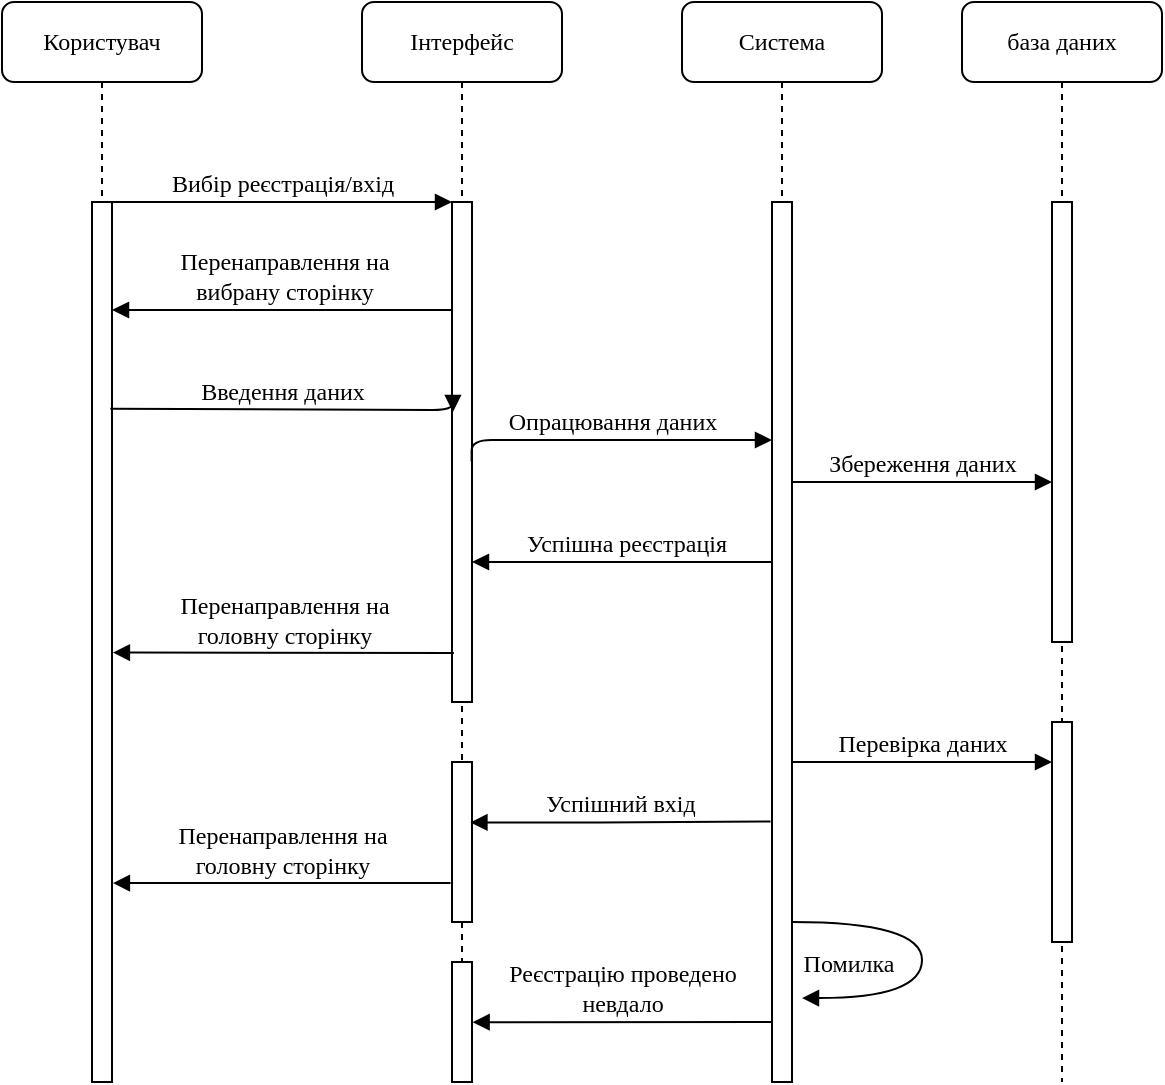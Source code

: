 <mxfile version="23.1.7" type="device">
  <diagram name="Page-1" id="13e1069c-82ec-6db2-03f1-153e76fe0fe0">
    <mxGraphModel dx="724" dy="390" grid="1" gridSize="10" guides="1" tooltips="1" connect="1" arrows="1" fold="1" page="1" pageScale="1" pageWidth="1100" pageHeight="850" background="none" math="0" shadow="0">
      <root>
        <mxCell id="0" />
        <mxCell id="1" parent="0" />
        <mxCell id="7baba1c4bc27f4b0-2" value="Інтерфейс" style="shape=umlLifeline;perimeter=lifelinePerimeter;whiteSpace=wrap;html=1;container=1;collapsible=0;recursiveResize=0;outlineConnect=0;rounded=1;shadow=0;comic=0;labelBackgroundColor=none;strokeWidth=1;fontFamily=Verdana;fontSize=12;align=center;" parent="1" vertex="1">
          <mxGeometry x="280" y="80" width="100" height="540" as="geometry" />
        </mxCell>
        <mxCell id="7baba1c4bc27f4b0-10" value="" style="html=1;points=[];perimeter=orthogonalPerimeter;rounded=0;shadow=0;comic=0;labelBackgroundColor=none;strokeWidth=1;fontFamily=Verdana;fontSize=12;align=center;" parent="7baba1c4bc27f4b0-2" vertex="1">
          <mxGeometry x="45" y="100" width="10" height="250" as="geometry" />
        </mxCell>
        <mxCell id="7baba1c4bc27f4b0-37" value="" style="html=1;points=[];perimeter=orthogonalPerimeter;rounded=0;shadow=0;comic=0;labelBackgroundColor=none;strokeWidth=1;fontFamily=Verdana;fontSize=12;align=center;" parent="7baba1c4bc27f4b0-2" vertex="1">
          <mxGeometry x="45" y="380" width="10" height="80" as="geometry" />
        </mxCell>
        <mxCell id="1N5uInq1RLeiW7y4xVUG-7" value="Успішна реєстрація" style="html=1;verticalAlign=bottom;endArrow=none;labelBackgroundColor=none;fontFamily=Verdana;fontSize=12;edgeStyle=elbowEdgeStyle;elbow=vertical;endFill=0;startArrow=block;startFill=1;" edge="1" parent="7baba1c4bc27f4b0-2">
          <mxGeometry relative="1" as="geometry">
            <mxPoint x="54.997" y="280.0" as="sourcePoint" />
            <mxPoint x="210.33" y="280.0" as="targetPoint" />
            <Array as="points">
              <mxPoint x="130" y="280" />
            </Array>
          </mxGeometry>
        </mxCell>
        <mxCell id="1N5uInq1RLeiW7y4xVUG-11" value="" style="html=1;points=[];perimeter=orthogonalPerimeter;rounded=0;shadow=0;comic=0;labelBackgroundColor=none;strokeWidth=1;fontFamily=Verdana;fontSize=12;align=center;" vertex="1" parent="7baba1c4bc27f4b0-2">
          <mxGeometry x="45" y="480" width="10" height="60" as="geometry" />
        </mxCell>
        <mxCell id="7baba1c4bc27f4b0-3" value="Система" style="shape=umlLifeline;perimeter=lifelinePerimeter;whiteSpace=wrap;html=1;container=1;collapsible=0;recursiveResize=0;outlineConnect=0;rounded=1;shadow=0;comic=0;labelBackgroundColor=none;strokeWidth=1;fontFamily=Verdana;fontSize=12;align=center;" parent="1" vertex="1">
          <mxGeometry x="440" y="80" width="100" height="540" as="geometry" />
        </mxCell>
        <mxCell id="7baba1c4bc27f4b0-13" value="" style="html=1;points=[];perimeter=orthogonalPerimeter;rounded=0;shadow=0;comic=0;labelBackgroundColor=none;strokeWidth=1;fontFamily=Verdana;fontSize=12;align=center;" parent="7baba1c4bc27f4b0-3" vertex="1">
          <mxGeometry x="45" y="100" width="10" height="440" as="geometry" />
        </mxCell>
        <mxCell id="1N5uInq1RLeiW7y4xVUG-4" value="Помилка" style="html=1;verticalAlign=bottom;endArrow=block;labelBackgroundColor=none;fontFamily=Verdana;fontSize=12;elbow=vertical;edgeStyle=orthogonalEdgeStyle;curved=1;entryX=1;entryY=0.286;entryPerimeter=0;" edge="1" parent="7baba1c4bc27f4b0-3">
          <mxGeometry x="0.72" y="-8" relative="1" as="geometry">
            <mxPoint x="55" y="460.03" as="sourcePoint" />
            <mxPoint x="60" y="498.05" as="targetPoint" />
            <Array as="points">
              <mxPoint x="120" y="460.03" />
              <mxPoint x="120" y="498.03" />
            </Array>
            <mxPoint as="offset" />
          </mxGeometry>
        </mxCell>
        <mxCell id="1N5uInq1RLeiW7y4xVUG-13" value="Перевірка даних" style="html=1;verticalAlign=bottom;endArrow=block;labelBackgroundColor=none;fontFamily=Verdana;fontSize=12;edgeStyle=elbowEdgeStyle;elbow=vertical;" edge="1" parent="7baba1c4bc27f4b0-3">
          <mxGeometry relative="1" as="geometry">
            <mxPoint x="55" y="380" as="sourcePoint" />
            <mxPoint x="185" y="380" as="targetPoint" />
            <Array as="points">
              <mxPoint x="170" y="380" />
            </Array>
          </mxGeometry>
        </mxCell>
        <mxCell id="7baba1c4bc27f4b0-4" value="база даних" style="shape=umlLifeline;perimeter=lifelinePerimeter;whiteSpace=wrap;html=1;container=1;collapsible=0;recursiveResize=0;outlineConnect=0;rounded=1;shadow=0;comic=0;labelBackgroundColor=none;strokeWidth=1;fontFamily=Verdana;fontSize=12;align=center;" parent="1" vertex="1">
          <mxGeometry x="580" y="80" width="100" height="540" as="geometry" />
        </mxCell>
        <mxCell id="7baba1c4bc27f4b0-8" value="Користувач" style="shape=umlLifeline;perimeter=lifelinePerimeter;whiteSpace=wrap;html=1;container=1;collapsible=0;recursiveResize=0;outlineConnect=0;rounded=1;shadow=0;comic=0;labelBackgroundColor=none;strokeWidth=1;fontFamily=Verdana;fontSize=12;align=center;" parent="1" vertex="1">
          <mxGeometry x="100" y="80" width="100" height="540" as="geometry" />
        </mxCell>
        <mxCell id="7baba1c4bc27f4b0-9" value="" style="html=1;points=[];perimeter=orthogonalPerimeter;rounded=0;shadow=0;comic=0;labelBackgroundColor=none;strokeWidth=1;fontFamily=Verdana;fontSize=12;align=center;" parent="7baba1c4bc27f4b0-8" vertex="1">
          <mxGeometry x="45" y="100" width="10" height="440" as="geometry" />
        </mxCell>
        <mxCell id="7baba1c4bc27f4b0-16" value="" style="html=1;points=[];perimeter=orthogonalPerimeter;rounded=0;shadow=0;comic=0;labelBackgroundColor=none;strokeWidth=1;fontFamily=Verdana;fontSize=12;align=center;" parent="1" vertex="1">
          <mxGeometry x="625" y="180" width="10" height="220" as="geometry" />
        </mxCell>
        <mxCell id="7baba1c4bc27f4b0-22" value="" style="html=1;points=[];perimeter=orthogonalPerimeter;rounded=0;shadow=0;comic=0;labelBackgroundColor=none;strokeWidth=1;fontFamily=Verdana;fontSize=12;align=center;" parent="1" vertex="1">
          <mxGeometry x="625" y="440" width="10" height="110" as="geometry" />
        </mxCell>
        <mxCell id="7baba1c4bc27f4b0-11" value="Вибір реєстрація/вхід" style="html=1;verticalAlign=bottom;endArrow=block;entryX=0;entryY=0;labelBackgroundColor=none;fontFamily=Verdana;fontSize=12;edgeStyle=elbowEdgeStyle;elbow=vertical;" parent="1" source="7baba1c4bc27f4b0-9" target="7baba1c4bc27f4b0-10" edge="1">
          <mxGeometry relative="1" as="geometry">
            <mxPoint x="220" y="190" as="sourcePoint" />
          </mxGeometry>
        </mxCell>
        <mxCell id="7baba1c4bc27f4b0-14" value="Введення даних" style="html=1;verticalAlign=bottom;endArrow=block;labelBackgroundColor=none;fontFamily=Verdana;fontSize=12;edgeStyle=elbowEdgeStyle;elbow=vertical;exitX=0.918;exitY=0.235;exitDx=0;exitDy=0;exitPerimeter=0;entryX=0.047;entryY=0.42;entryDx=0;entryDy=0;entryPerimeter=0;" parent="1" source="7baba1c4bc27f4b0-9" target="7baba1c4bc27f4b0-10" edge="1">
          <mxGeometry relative="1" as="geometry">
            <mxPoint x="160" y="280" as="sourcePoint" />
            <mxPoint x="310" y="280.0" as="targetPoint" />
          </mxGeometry>
        </mxCell>
        <mxCell id="1N5uInq1RLeiW7y4xVUG-1" value="Перенаправлення на &lt;br&gt;вибрану сторінку" style="html=1;verticalAlign=bottom;endArrow=none;labelBackgroundColor=none;fontFamily=Verdana;fontSize=12;edgeStyle=elbowEdgeStyle;elbow=vertical;entryX=0.052;entryY=0.215;entryDx=0;entryDy=0;entryPerimeter=0;endFill=0;startArrow=block;startFill=1;" edge="1" parent="1" source="7baba1c4bc27f4b0-9" target="7baba1c4bc27f4b0-10">
          <mxGeometry relative="1" as="geometry">
            <mxPoint x="160" y="230" as="sourcePoint" />
            <mxPoint x="320" y="230" as="targetPoint" />
          </mxGeometry>
        </mxCell>
        <mxCell id="1N5uInq1RLeiW7y4xVUG-2" value="Опрацювання даних" style="html=1;verticalAlign=bottom;endArrow=block;labelBackgroundColor=none;fontFamily=Verdana;fontSize=12;edgeStyle=elbowEdgeStyle;elbow=vertical;exitX=0.98;exitY=0.519;exitDx=0;exitDy=0;exitPerimeter=0;" edge="1" parent="1" source="7baba1c4bc27f4b0-10" target="7baba1c4bc27f4b0-13">
          <mxGeometry relative="1" as="geometry">
            <mxPoint x="318" y="294.5" as="sourcePoint" />
            <mxPoint x="495" y="294.5" as="targetPoint" />
            <Array as="points">
              <mxPoint x="410" y="299" />
            </Array>
          </mxGeometry>
        </mxCell>
        <mxCell id="1N5uInq1RLeiW7y4xVUG-3" value="Збереження даних" style="html=1;verticalAlign=bottom;endArrow=block;labelBackgroundColor=none;fontFamily=Verdana;fontSize=12;edgeStyle=elbowEdgeStyle;elbow=vertical;" edge="1" parent="1">
          <mxGeometry relative="1" as="geometry">
            <mxPoint x="495" y="320" as="sourcePoint" />
            <mxPoint x="625" y="320" as="targetPoint" />
            <Array as="points">
              <mxPoint x="610" y="320" />
            </Array>
          </mxGeometry>
        </mxCell>
        <mxCell id="1N5uInq1RLeiW7y4xVUG-8" value="Перенаправлення на &lt;br&gt;головну сторінку" style="html=1;verticalAlign=bottom;endArrow=none;labelBackgroundColor=none;fontFamily=Verdana;fontSize=12;edgeStyle=elbowEdgeStyle;elbow=vertical;entryX=0.093;entryY=0.901;entryDx=0;entryDy=0;entryPerimeter=0;endFill=0;startArrow=block;startFill=1;exitX=1.045;exitY=0.512;exitDx=0;exitDy=0;exitPerimeter=0;" edge="1" parent="1" source="7baba1c4bc27f4b0-9" target="7baba1c4bc27f4b0-10">
          <mxGeometry relative="1" as="geometry">
            <mxPoint x="150" y="390" as="sourcePoint" />
            <mxPoint x="322" y="390" as="targetPoint" />
            <Array as="points" />
          </mxGeometry>
        </mxCell>
        <mxCell id="1N5uInq1RLeiW7y4xVUG-9" value="Реєстрацію проведено&lt;br&gt;невдало" style="html=1;verticalAlign=bottom;endArrow=none;labelBackgroundColor=none;fontFamily=Verdana;fontSize=12;edgeStyle=elbowEdgeStyle;elbow=vertical;entryX=0.133;entryY=0.739;entryDx=0;entryDy=0;entryPerimeter=0;endFill=0;startArrow=block;startFill=1;exitX=1.031;exitY=0.502;exitDx=0;exitDy=0;exitPerimeter=0;" edge="1" parent="1" source="1N5uInq1RLeiW7y4xVUG-11">
          <mxGeometry relative="1" as="geometry">
            <mxPoint x="333.67" y="590.211" as="sourcePoint" />
            <mxPoint x="485.0" y="590" as="targetPoint" />
            <Array as="points">
              <mxPoint x="330" y="590" />
            </Array>
          </mxGeometry>
        </mxCell>
        <mxCell id="1N5uInq1RLeiW7y4xVUG-12" value="Успішний вхід" style="html=1;verticalAlign=bottom;endArrow=none;labelBackgroundColor=none;fontFamily=Verdana;fontSize=12;edgeStyle=elbowEdgeStyle;elbow=horizontal;endFill=0;startArrow=block;startFill=1;exitX=0.921;exitY=0.378;exitDx=0;exitDy=0;exitPerimeter=0;entryX=-0.072;entryY=0.704;entryDx=0;entryDy=0;entryPerimeter=0;" edge="1" parent="1" source="7baba1c4bc27f4b0-37" target="7baba1c4bc27f4b0-13">
          <mxGeometry relative="1" as="geometry">
            <mxPoint x="319.997" y="490.0" as="sourcePoint" />
            <mxPoint x="475.33" y="490.0" as="targetPoint" />
            <Array as="points" />
          </mxGeometry>
        </mxCell>
        <mxCell id="1N5uInq1RLeiW7y4xVUG-14" value="Перенаправлення на &lt;br&gt;головну сторінку" style="html=1;verticalAlign=bottom;endArrow=none;labelBackgroundColor=none;fontFamily=Verdana;fontSize=12;edgeStyle=elbowEdgeStyle;elbow=vertical;entryX=-0.072;entryY=0.751;entryDx=0;entryDy=0;entryPerimeter=0;endFill=0;startArrow=block;startFill=1;exitX=1.045;exitY=0.774;exitDx=0;exitDy=0;exitPerimeter=0;" edge="1" parent="1" source="7baba1c4bc27f4b0-9" target="7baba1c4bc27f4b0-37">
          <mxGeometry relative="1" as="geometry">
            <mxPoint x="150" y="520" as="sourcePoint" />
            <mxPoint x="321" y="520.17" as="targetPoint" />
            <Array as="points" />
          </mxGeometry>
        </mxCell>
      </root>
    </mxGraphModel>
  </diagram>
</mxfile>
